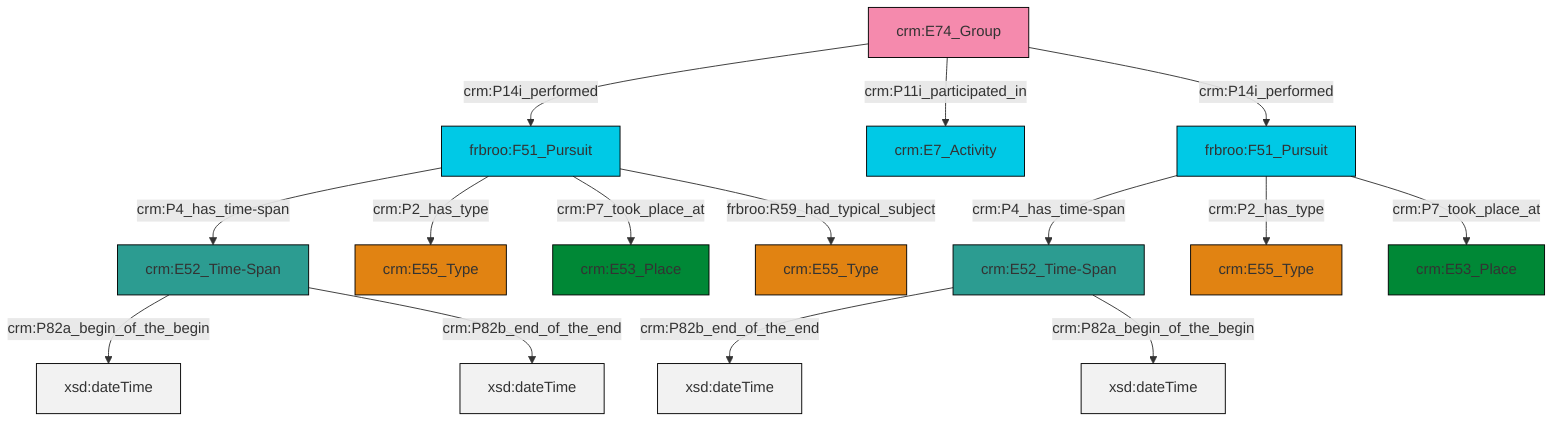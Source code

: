 graph TD
classDef Literal fill:#f2f2f2,stroke:#000000;
classDef CRM_Entity fill:#FFFFFF,stroke:#000000;
classDef Temporal_Entity fill:#00C9E6, stroke:#000000;
classDef Type fill:#E18312, stroke:#000000;
classDef Time-Span fill:#2C9C91, stroke:#000000;
classDef Appellation fill:#FFEB7F, stroke:#000000;
classDef Place fill:#008836, stroke:#000000;
classDef Persistent_Item fill:#B266B2, stroke:#000000;
classDef Conceptual_Object fill:#FFD700, stroke:#000000;
classDef Physical_Thing fill:#D2B48C, stroke:#000000;
classDef Actor fill:#f58aad, stroke:#000000;
classDef PC_Classes fill:#4ce600, stroke:#000000;
classDef Multi fill:#cccccc,stroke:#000000;

2["frbroo:F51_Pursuit"]:::Temporal_Entity -->|crm:P4_has_time-span| 3["crm:E52_Time-Span"]:::Time-Span
6["frbroo:F51_Pursuit"]:::Temporal_Entity -->|crm:P4_has_time-span| 4["crm:E52_Time-Span"]:::Time-Span
6["frbroo:F51_Pursuit"]:::Temporal_Entity -->|crm:P2_has_type| 10["crm:E55_Type"]:::Type
0["crm:E74_Group"]:::Actor -->|crm:P14i_performed| 6["frbroo:F51_Pursuit"]:::Temporal_Entity
0["crm:E74_Group"]:::Actor -->|crm:P11i_participated_in| 12["crm:E7_Activity"]:::Temporal_Entity
2["frbroo:F51_Pursuit"]:::Temporal_Entity -->|crm:P2_has_type| 13["crm:E55_Type"]:::Type
2["frbroo:F51_Pursuit"]:::Temporal_Entity -->|crm:P7_took_place_at| 7["crm:E53_Place"]:::Place
3["crm:E52_Time-Span"]:::Time-Span -->|crm:P82b_end_of_the_end| 15[xsd:dateTime]:::Literal
3["crm:E52_Time-Span"]:::Time-Span -->|crm:P82a_begin_of_the_begin| 16[xsd:dateTime]:::Literal
6["frbroo:F51_Pursuit"]:::Temporal_Entity -->|crm:P7_took_place_at| 18["crm:E53_Place"]:::Place
0["crm:E74_Group"]:::Actor -->|crm:P14i_performed| 2["frbroo:F51_Pursuit"]:::Temporal_Entity
6["frbroo:F51_Pursuit"]:::Temporal_Entity -->|frbroo:R59_had_typical_subject| 21["crm:E55_Type"]:::Type
4["crm:E52_Time-Span"]:::Time-Span -->|crm:P82a_begin_of_the_begin| 25[xsd:dateTime]:::Literal
4["crm:E52_Time-Span"]:::Time-Span -->|crm:P82b_end_of_the_end| 26[xsd:dateTime]:::Literal